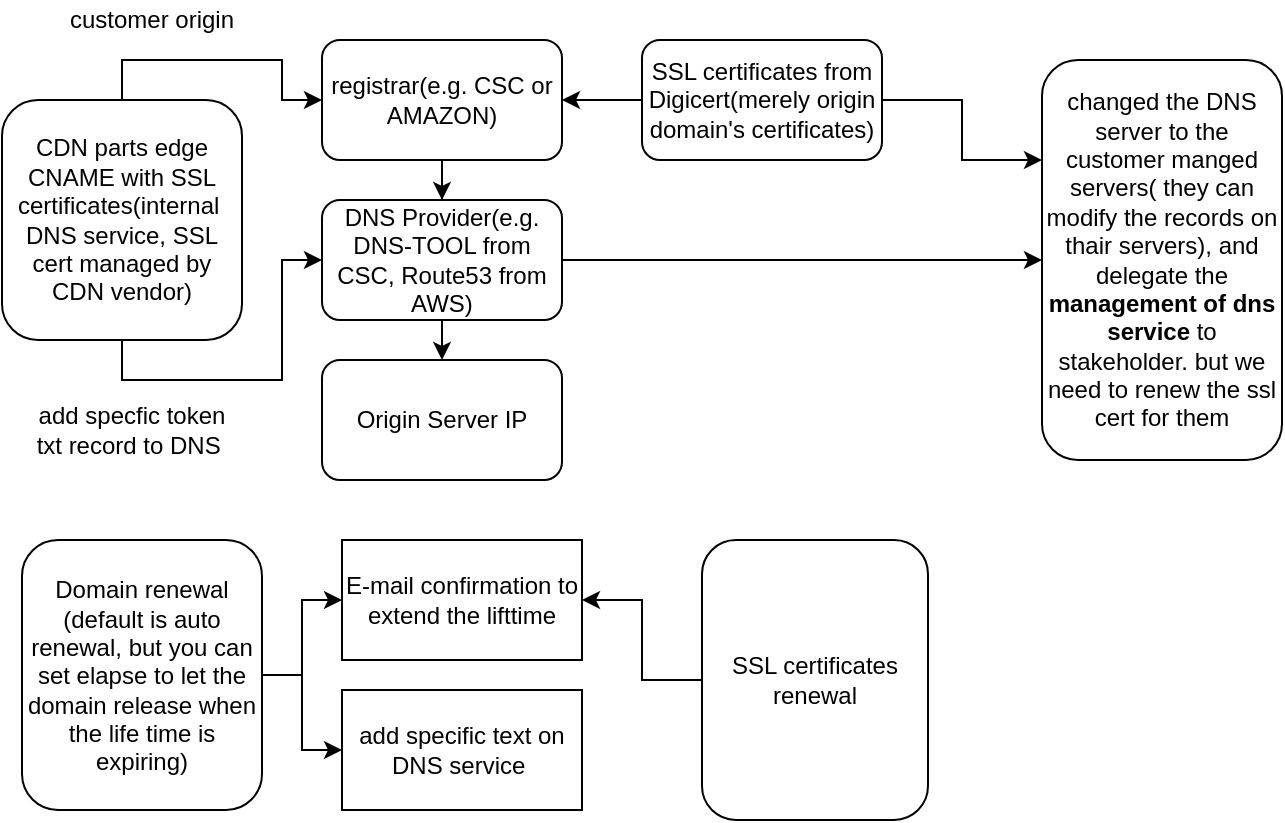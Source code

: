 <mxfile version="10.8.5" type="github"><diagram id="hDHtcHrGi27HQqTR_wod" name="Page-1"><mxGraphModel dx="1010" dy="550" grid="1" gridSize="10" guides="1" tooltips="1" connect="1" arrows="1" fold="1" page="1" pageScale="1" pageWidth="827" pageHeight="1169" math="0" shadow="0"><root><mxCell id="0"/><mxCell id="1" parent="0"/><mxCell id="SkkUiBELDOVk09sTvucT-7" style="edgeStyle=orthogonalEdgeStyle;rounded=0;orthogonalLoop=1;jettySize=auto;html=1;exitX=0.5;exitY=1;exitDx=0;exitDy=0;" edge="1" parent="1" source="SkkUiBELDOVk09sTvucT-1" target="SkkUiBELDOVk09sTvucT-2"><mxGeometry relative="1" as="geometry"/></mxCell><mxCell id="SkkUiBELDOVk09sTvucT-1" value="registrar(e.g. CSC or AMAZON)" style="rounded=1;whiteSpace=wrap;html=1;" vertex="1" parent="1"><mxGeometry x="170" y="20" width="120" height="60" as="geometry"/></mxCell><mxCell id="SkkUiBELDOVk09sTvucT-8" style="edgeStyle=orthogonalEdgeStyle;rounded=0;orthogonalLoop=1;jettySize=auto;html=1;exitX=0.5;exitY=1;exitDx=0;exitDy=0;entryX=0.5;entryY=0;entryDx=0;entryDy=0;" edge="1" parent="1" source="SkkUiBELDOVk09sTvucT-2" target="SkkUiBELDOVk09sTvucT-3"><mxGeometry relative="1" as="geometry"/></mxCell><mxCell id="SkkUiBELDOVk09sTvucT-14" style="edgeStyle=orthogonalEdgeStyle;rounded=0;orthogonalLoop=1;jettySize=auto;html=1;exitX=1;exitY=0.5;exitDx=0;exitDy=0;entryX=0;entryY=0.5;entryDx=0;entryDy=0;" edge="1" parent="1" source="SkkUiBELDOVk09sTvucT-2" target="SkkUiBELDOVk09sTvucT-11"><mxGeometry relative="1" as="geometry"/></mxCell><mxCell id="SkkUiBELDOVk09sTvucT-2" value="DNS Provider(e.g. DNS-TOOL from CSC, Route53 from AWS)" style="rounded=1;whiteSpace=wrap;html=1;" vertex="1" parent="1"><mxGeometry x="170" y="100" width="120" height="60" as="geometry"/></mxCell><mxCell id="SkkUiBELDOVk09sTvucT-3" value="Origin Server IP" style="rounded=1;whiteSpace=wrap;html=1;" vertex="1" parent="1"><mxGeometry x="170" y="180" width="120" height="60" as="geometry"/></mxCell><mxCell id="SkkUiBELDOVk09sTvucT-22" style="edgeStyle=orthogonalEdgeStyle;rounded=0;orthogonalLoop=1;jettySize=auto;html=1;exitX=0.5;exitY=1;exitDx=0;exitDy=0;entryX=0;entryY=0.5;entryDx=0;entryDy=0;" edge="1" parent="1" source="SkkUiBELDOVk09sTvucT-4" target="SkkUiBELDOVk09sTvucT-2"><mxGeometry relative="1" as="geometry"/></mxCell><mxCell id="SkkUiBELDOVk09sTvucT-27" style="edgeStyle=orthogonalEdgeStyle;rounded=0;orthogonalLoop=1;jettySize=auto;html=1;exitX=0.5;exitY=0;exitDx=0;exitDy=0;" edge="1" parent="1" source="SkkUiBELDOVk09sTvucT-4" target="SkkUiBELDOVk09sTvucT-1"><mxGeometry relative="1" as="geometry"/></mxCell><mxCell id="SkkUiBELDOVk09sTvucT-4" value="CDN parts edge CNAME with SSL certificates(internal&amp;nbsp; DNS service, SSL cert managed by CDN vendor)" style="rounded=1;whiteSpace=wrap;html=1;" vertex="1" parent="1"><mxGeometry x="10" y="50" width="120" height="120" as="geometry"/></mxCell><mxCell id="SkkUiBELDOVk09sTvucT-9" style="edgeStyle=orthogonalEdgeStyle;rounded=0;orthogonalLoop=1;jettySize=auto;html=1;exitX=0;exitY=0.5;exitDx=0;exitDy=0;entryX=1;entryY=0.5;entryDx=0;entryDy=0;" edge="1" parent="1" source="SkkUiBELDOVk09sTvucT-5" target="SkkUiBELDOVk09sTvucT-1"><mxGeometry relative="1" as="geometry"/></mxCell><mxCell id="SkkUiBELDOVk09sTvucT-13" style="edgeStyle=orthogonalEdgeStyle;rounded=0;orthogonalLoop=1;jettySize=auto;html=1;entryX=0;entryY=0.25;entryDx=0;entryDy=0;" edge="1" parent="1" source="SkkUiBELDOVk09sTvucT-5" target="SkkUiBELDOVk09sTvucT-11"><mxGeometry relative="1" as="geometry"/></mxCell><mxCell id="SkkUiBELDOVk09sTvucT-5" value="SSL certificates from Digicert(merely origin domain's certificates)" style="rounded=1;whiteSpace=wrap;html=1;" vertex="1" parent="1"><mxGeometry x="330" y="20" width="120" height="60" as="geometry"/></mxCell><mxCell id="SkkUiBELDOVk09sTvucT-11" value="changed the DNS server to the customer manged servers( they can modify the records on thair servers), and delegate the &lt;b&gt;management of dns service&lt;/b&gt; to stakeholder. but we need to renew the ssl cert for them" style="rounded=1;whiteSpace=wrap;html=1;" vertex="1" parent="1"><mxGeometry x="530" y="30" width="120" height="200" as="geometry"/></mxCell><mxCell id="SkkUiBELDOVk09sTvucT-32" style="edgeStyle=orthogonalEdgeStyle;rounded=0;orthogonalLoop=1;jettySize=auto;html=1;entryX=0;entryY=0.5;entryDx=0;entryDy=0;" edge="1" parent="1" source="SkkUiBELDOVk09sTvucT-17" target="SkkUiBELDOVk09sTvucT-18"><mxGeometry relative="1" as="geometry"/></mxCell><mxCell id="SkkUiBELDOVk09sTvucT-34" style="edgeStyle=orthogonalEdgeStyle;rounded=0;orthogonalLoop=1;jettySize=auto;html=1;entryX=0;entryY=0.5;entryDx=0;entryDy=0;" edge="1" parent="1" source="SkkUiBELDOVk09sTvucT-17" target="SkkUiBELDOVk09sTvucT-19"><mxGeometry relative="1" as="geometry"/></mxCell><mxCell id="SkkUiBELDOVk09sTvucT-17" value="Domain renewal (default is auto renewal, but you can set elapse to let the domain release when the life time is expiring)" style="rounded=1;whiteSpace=wrap;html=1;" vertex="1" parent="1"><mxGeometry x="20" y="270" width="120" height="135" as="geometry"/></mxCell><mxCell id="SkkUiBELDOVk09sTvucT-18" value="E-mail confirmation to extend the lifttime" style="rounded=0;whiteSpace=wrap;html=1;" vertex="1" parent="1"><mxGeometry x="180" y="270" width="120" height="60" as="geometry"/></mxCell><mxCell id="SkkUiBELDOVk09sTvucT-19" value="add specific text on DNS service&amp;nbsp;" style="rounded=0;whiteSpace=wrap;html=1;" vertex="1" parent="1"><mxGeometry x="180" y="345" width="120" height="60" as="geometry"/></mxCell><mxCell id="SkkUiBELDOVk09sTvucT-24" value="add specfic token txt record to DNS&amp;nbsp;" style="text;html=1;strokeColor=none;fillColor=none;align=center;verticalAlign=middle;whiteSpace=wrap;rounded=0;" vertex="1" parent="1"><mxGeometry x="20" y="200" width="110" height="30" as="geometry"/></mxCell><mxCell id="SkkUiBELDOVk09sTvucT-29" value="customer origin" style="text;html=1;strokeColor=none;fillColor=none;align=center;verticalAlign=middle;whiteSpace=wrap;rounded=0;" vertex="1" parent="1"><mxGeometry x="30" width="110" height="20" as="geometry"/></mxCell><mxCell id="SkkUiBELDOVk09sTvucT-36" style="edgeStyle=orthogonalEdgeStyle;rounded=0;orthogonalLoop=1;jettySize=auto;html=1;entryX=1;entryY=0.5;entryDx=0;entryDy=0;" edge="1" parent="1" source="SkkUiBELDOVk09sTvucT-35" target="SkkUiBELDOVk09sTvucT-18"><mxGeometry relative="1" as="geometry"/></mxCell><mxCell id="SkkUiBELDOVk09sTvucT-35" value="SSL certificates renewal" style="rounded=1;whiteSpace=wrap;html=1;" vertex="1" parent="1"><mxGeometry x="360" y="270" width="113" height="140" as="geometry"/></mxCell></root></mxGraphModel></diagram></mxfile>
